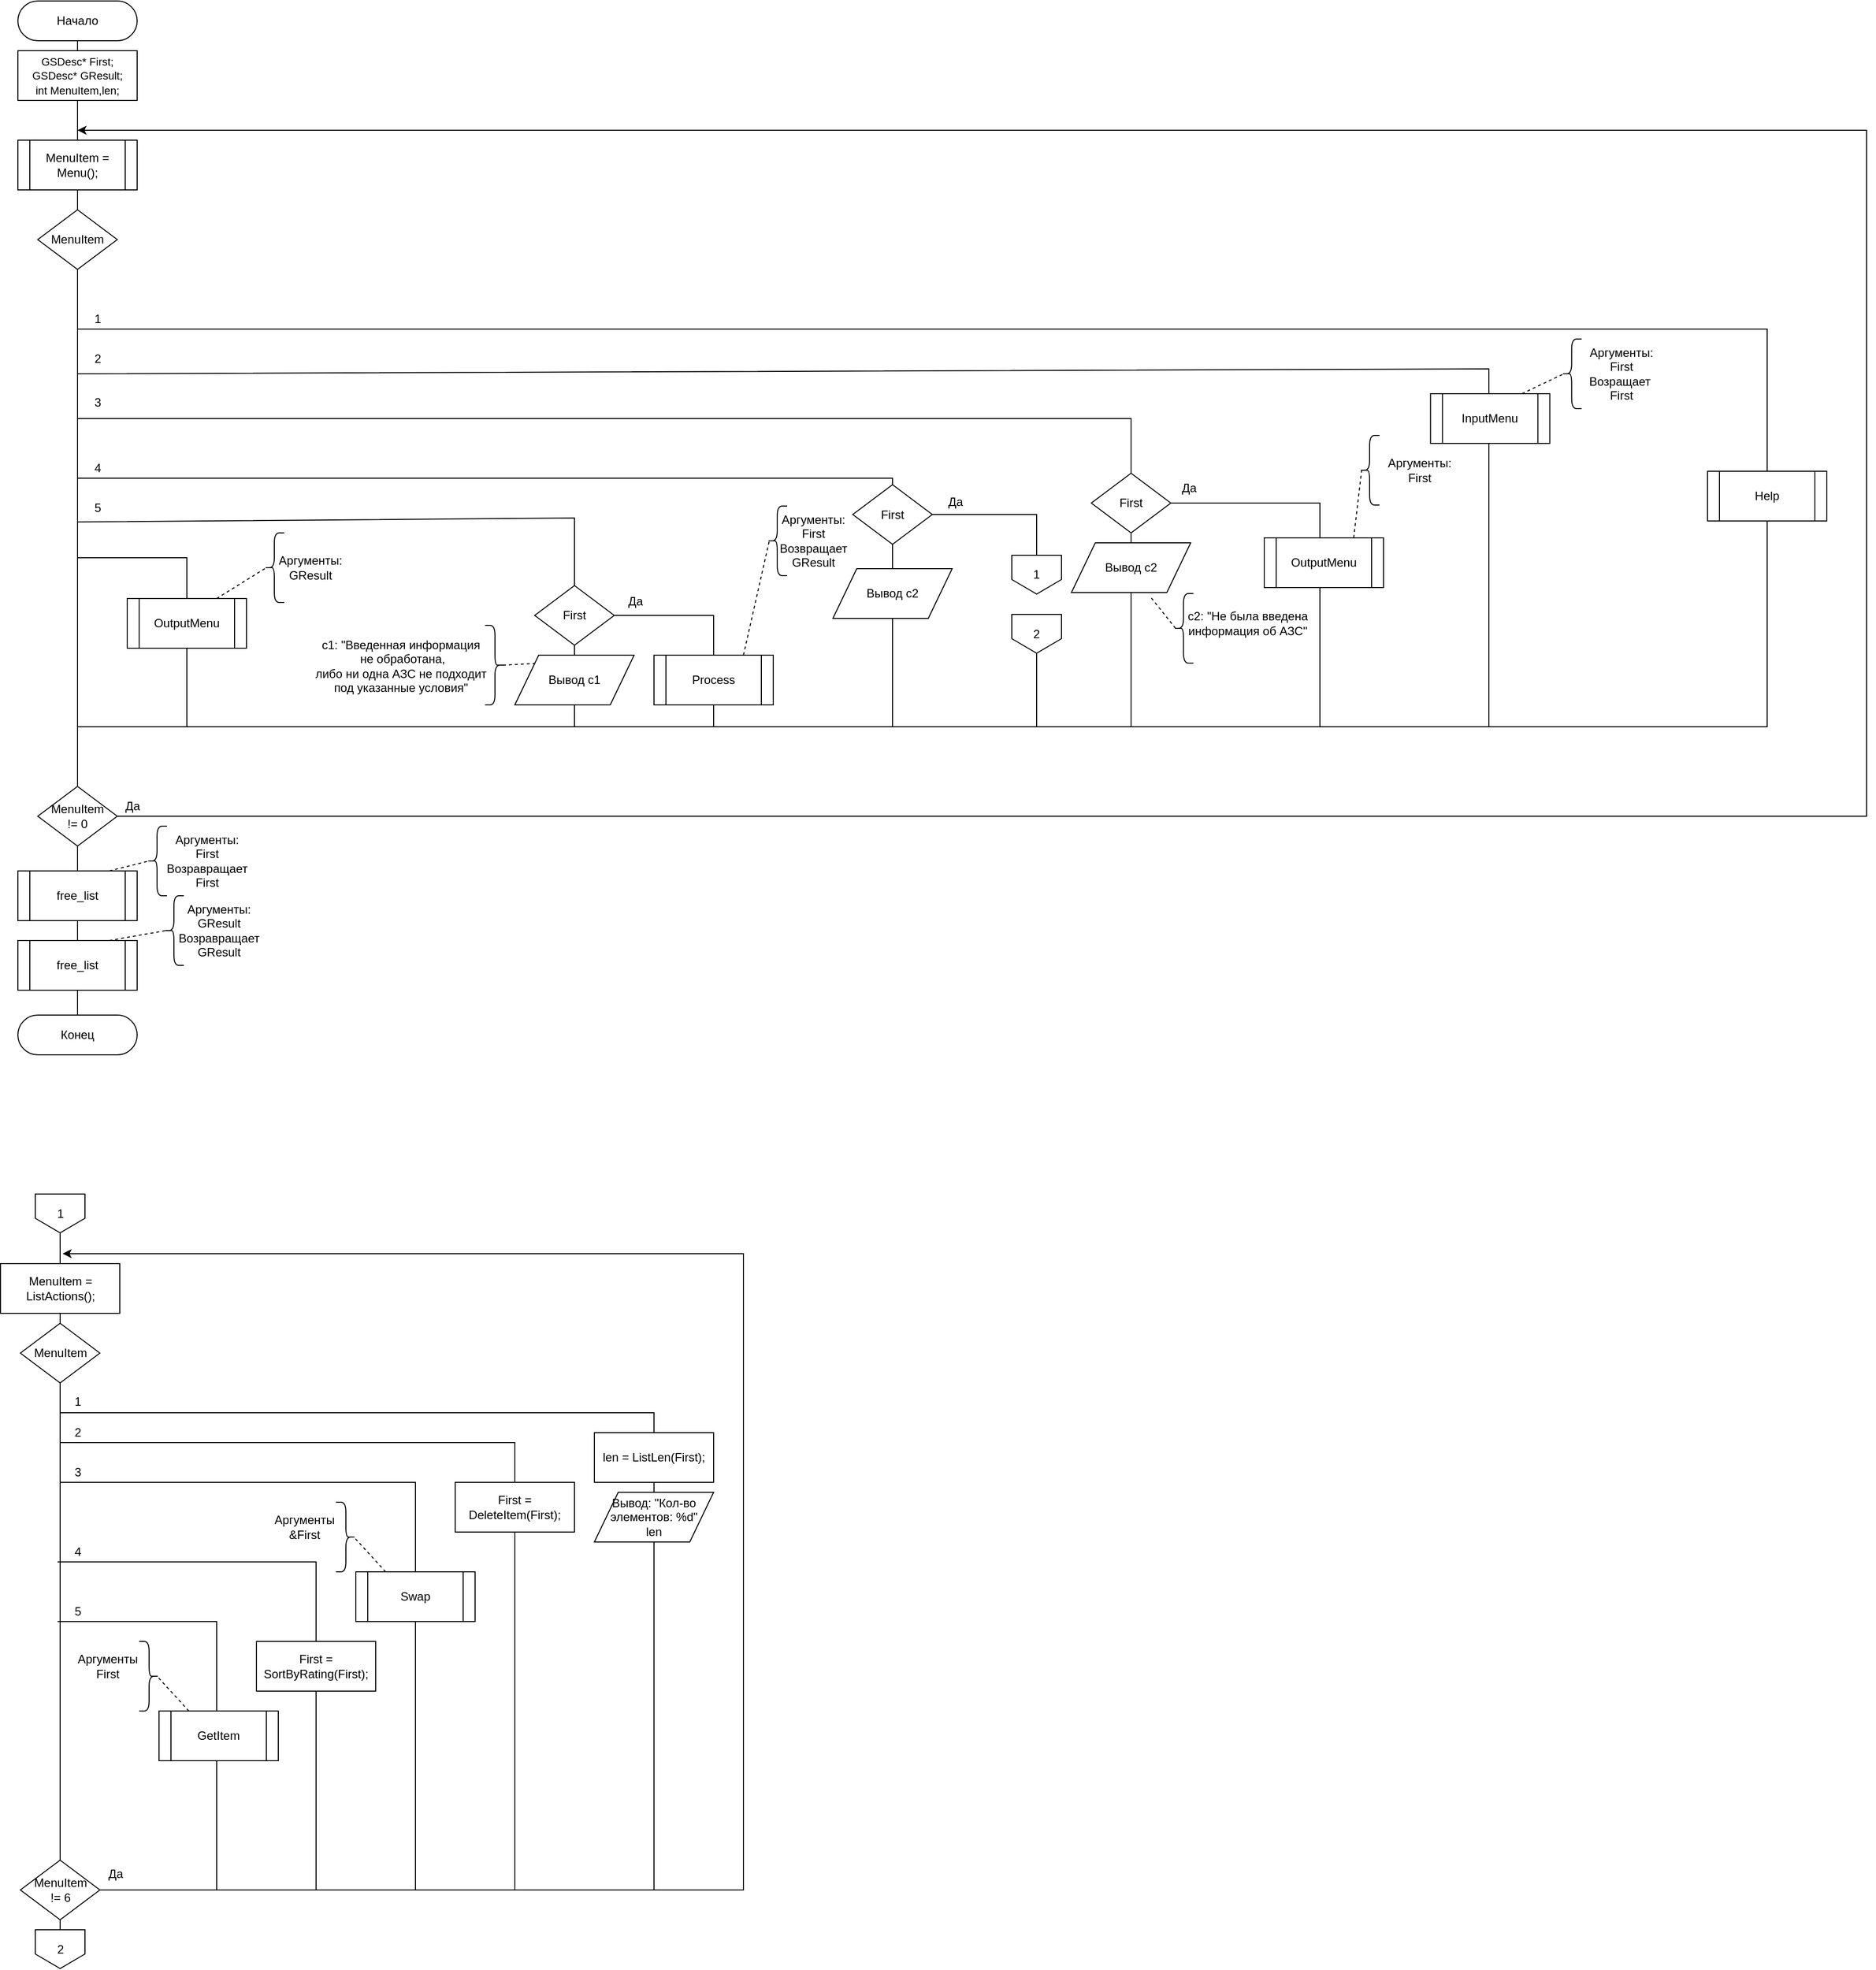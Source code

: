 <mxfile version="13.0.3" type="device"><diagram id="R9oHXPz07dNdxd5F9VvN" name="Page-1"><mxGraphModel dx="1300" dy="1307" grid="1" gridSize="10" guides="1" tooltips="1" connect="1" arrows="1" fold="1" page="1" pageScale="1" pageWidth="827" pageHeight="1169" math="0" shadow="0"><root><mxCell id="0"/><mxCell id="1" parent="0"/><mxCell id="OdSXj93_-li1NNXPsZ1D-21" value="Начало" style="rounded=1;whiteSpace=wrap;html=1;arcSize=50;" parent="1" vertex="1"><mxGeometry x="80" width="120" height="40" as="geometry"/></mxCell><mxCell id="OdSXj93_-li1NNXPsZ1D-25" value="" style="endArrow=none;html=1;entryX=0.5;entryY=1;entryDx=0;entryDy=0;exitX=0.5;exitY=0;exitDx=0;exitDy=0;" parent="1" source="OdSXj93_-li1NNXPsZ1D-123" target="OdSXj93_-li1NNXPsZ1D-21" edge="1"><mxGeometry width="50" height="50" relative="1" as="geometry"><mxPoint x="140" y="1150" as="sourcePoint"/><mxPoint x="70" y="60" as="targetPoint"/></mxGeometry></mxCell><mxCell id="OdSXj93_-li1NNXPsZ1D-27" value="MenuItem = Menu();" style="shape=process;whiteSpace=wrap;html=1;backgroundOutline=1;" parent="1" vertex="1"><mxGeometry x="80" y="140" width="120" height="50" as="geometry"/></mxCell><mxCell id="OdSXj93_-li1NNXPsZ1D-28" value="MenuItem" style="rhombus;whiteSpace=wrap;html=1;" parent="1" vertex="1"><mxGeometry x="100" y="210" width="80" height="60" as="geometry"/></mxCell><mxCell id="OdSXj93_-li1NNXPsZ1D-30" value="Help" style="shape=process;whiteSpace=wrap;html=1;backgroundOutline=1;" parent="1" vertex="1"><mxGeometry x="1780" y="473" width="120" height="50" as="geometry"/></mxCell><mxCell id="OdSXj93_-li1NNXPsZ1D-31" value="" style="endArrow=none;html=1;entryX=0.5;entryY=1;entryDx=0;entryDy=0;rounded=0;" parent="1" target="OdSXj93_-li1NNXPsZ1D-30" edge="1"><mxGeometry width="50" height="50" relative="1" as="geometry"><mxPoint x="1560" y="730" as="sourcePoint"/><mxPoint x="1951.6" y="137" as="targetPoint"/><Array as="points"><mxPoint x="1840" y="730"/></Array></mxGeometry></mxCell><mxCell id="OdSXj93_-li1NNXPsZ1D-32" value="1" style="text;html=1;align=center;verticalAlign=middle;resizable=0;points=[];autosize=1;" parent="1" vertex="1"><mxGeometry x="150" y="310" width="20" height="20" as="geometry"/></mxCell><mxCell id="OdSXj93_-li1NNXPsZ1D-33" value="&lt;font style=&quot;font-size: 11px&quot;&gt;GSDesc* First;&lt;br&gt;GSDesc* GResult;&lt;br&gt;int MenuItem,len;&lt;br&gt;&lt;/font&gt;" style="rounded=0;whiteSpace=wrap;html=1;" parent="1" vertex="1"><mxGeometry x="80" y="50" width="120" height="50" as="geometry"/></mxCell><mxCell id="OdSXj93_-li1NNXPsZ1D-34" value="" style="endArrow=none;html=1;entryX=0.5;entryY=0;entryDx=0;entryDy=0;rounded=0;" parent="1" target="OdSXj93_-li1NNXPsZ1D-30" edge="1"><mxGeometry width="50" height="50" relative="1" as="geometry"><mxPoint x="140" y="330" as="sourcePoint"/><mxPoint x="1511.6" y="487" as="targetPoint"/><Array as="points"><mxPoint x="1840" y="330"/></Array></mxGeometry></mxCell><mxCell id="OdSXj93_-li1NNXPsZ1D-36" value="" style="endArrow=none;html=1;strokeColor=#000000;rounded=0;" parent="1" edge="1"><mxGeometry width="50" height="50" relative="1" as="geometry"><mxPoint x="140" y="524" as="sourcePoint"/><mxPoint x="140" y="730" as="targetPoint"/><Array as="points"><mxPoint x="640" y="520"/><mxPoint x="640" y="730"/></Array></mxGeometry></mxCell><mxCell id="OdSXj93_-li1NNXPsZ1D-37" value="First" style="rhombus;whiteSpace=wrap;html=1;" parent="1" vertex="1"><mxGeometry x="600" y="588" width="80" height="60" as="geometry"/></mxCell><mxCell id="OdSXj93_-li1NNXPsZ1D-38" value="Вывод с1" style="shape=parallelogram;perimeter=parallelogramPerimeter;whiteSpace=wrap;html=1;" parent="1" vertex="1"><mxGeometry x="580" y="658" width="120" height="50" as="geometry"/></mxCell><mxCell id="OdSXj93_-li1NNXPsZ1D-43" value="" style="shape=curlyBracket;whiteSpace=wrap;html=1;rounded=1;" parent="1" vertex="1"><mxGeometry x="834" y="508" width="20" height="70" as="geometry"/></mxCell><mxCell id="OdSXj93_-li1NNXPsZ1D-44" value="Аргументы:&lt;br&gt;First&lt;br&gt;Возвращает&lt;br&gt;GResult" style="text;html=1;align=center;verticalAlign=middle;resizable=0;points=[];autosize=1;" parent="1" vertex="1"><mxGeometry x="840" y="513" width="80" height="60" as="geometry"/></mxCell><mxCell id="OdSXj93_-li1NNXPsZ1D-45" value="" style="endArrow=none;dashed=1;html=1;strokeColor=#000000;entryX=0.1;entryY=0.5;entryDx=0;entryDy=0;entryPerimeter=0;exitX=0.75;exitY=0;exitDx=0;exitDy=0;" parent="1" target="OdSXj93_-li1NNXPsZ1D-43" edge="1"><mxGeometry width="50" height="50" relative="1" as="geometry"><mxPoint x="810" y="658" as="sourcePoint"/><mxPoint x="780" y="558" as="targetPoint"/></mxGeometry></mxCell><mxCell id="OdSXj93_-li1NNXPsZ1D-46" value="5" style="text;html=1;align=center;verticalAlign=middle;resizable=0;points=[];autosize=1;" parent="1" vertex="1"><mxGeometry x="150" y="500" width="20" height="20" as="geometry"/></mxCell><mxCell id="OdSXj93_-li1NNXPsZ1D-47" value="" style="endArrow=none;html=1;strokeColor=#000000;rounded=0;" parent="1" edge="1"><mxGeometry width="50" height="50" relative="1" as="geometry"><mxPoint x="140" y="480" as="sourcePoint"/><mxPoint x="630" y="730" as="targetPoint"/><Array as="points"><mxPoint x="960" y="480"/><mxPoint x="960" y="730"/></Array></mxGeometry></mxCell><mxCell id="OdSXj93_-li1NNXPsZ1D-55" value="4" style="text;html=1;align=center;verticalAlign=middle;resizable=0;points=[];autosize=1;" parent="1" vertex="1"><mxGeometry x="150" y="460" width="20" height="20" as="geometry"/></mxCell><mxCell id="OdSXj93_-li1NNXPsZ1D-58" value="Да" style="text;html=1;align=center;verticalAlign=middle;resizable=0;points=[];autosize=1;" parent="1" vertex="1"><mxGeometry x="686" y="594" width="30" height="20" as="geometry"/></mxCell><mxCell id="OdSXj93_-li1NNXPsZ1D-59" value="Да" style="text;html=1;align=center;verticalAlign=middle;resizable=0;points=[];autosize=1;" parent="1" vertex="1"><mxGeometry x="1008" y="493.5" width="30" height="20" as="geometry"/></mxCell><mxCell id="OdSXj93_-li1NNXPsZ1D-65" value="" style="endArrow=none;html=1;strokeColor=#000000;rounded=0;" parent="1" edge="1"><mxGeometry width="50" height="50" relative="1" as="geometry"><mxPoint x="140" y="420" as="sourcePoint"/><mxPoint x="940" y="730" as="targetPoint"/><Array as="points"><mxPoint x="1200" y="420"/><mxPoint x="1200" y="730"/></Array></mxGeometry></mxCell><mxCell id="OdSXj93_-li1NNXPsZ1D-79" value="3" style="text;html=1;align=center;verticalAlign=middle;resizable=0;points=[];autosize=1;" parent="1" vertex="1"><mxGeometry x="150" y="394" width="20" height="20" as="geometry"/></mxCell><mxCell id="OdSXj93_-li1NNXPsZ1D-92" value="First" style="rhombus;whiteSpace=wrap;html=1;" parent="1" vertex="1"><mxGeometry x="1160" y="475" width="80" height="60" as="geometry"/></mxCell><mxCell id="OdSXj93_-li1NNXPsZ1D-93" value="Вывод с2" style="shape=parallelogram;perimeter=parallelogramPerimeter;whiteSpace=wrap;html=1;" parent="1" vertex="1"><mxGeometry x="1140" y="545" width="120" height="50" as="geometry"/></mxCell><mxCell id="OdSXj93_-li1NNXPsZ1D-94" value="" style="endArrow=none;html=1;strokeColor=#000000;exitX=1;exitY=0.5;exitDx=0;exitDy=0;rounded=0;" parent="1" source="OdSXj93_-li1NNXPsZ1D-92" edge="1"><mxGeometry width="50" height="50" relative="1" as="geometry"><mxPoint x="1350" y="475" as="sourcePoint"/><mxPoint x="1200" y="730" as="targetPoint"/><Array as="points"><mxPoint x="1390" y="505"/><mxPoint x="1390" y="730"/></Array></mxGeometry></mxCell><mxCell id="OdSXj93_-li1NNXPsZ1D-95" value="OutputMenu" style="shape=process;whiteSpace=wrap;html=1;backgroundOutline=1;" parent="1" vertex="1"><mxGeometry x="1334" y="540" width="120" height="50" as="geometry"/></mxCell><mxCell id="OdSXj93_-li1NNXPsZ1D-96" value="" style="shape=curlyBracket;whiteSpace=wrap;html=1;rounded=1;" parent="1" vertex="1"><mxGeometry x="1430" y="437" width="20" height="70" as="geometry"/></mxCell><mxCell id="OdSXj93_-li1NNXPsZ1D-97" value="Аргументы:&lt;br&gt;First" style="text;html=1;align=center;verticalAlign=middle;resizable=0;points=[];autosize=1;" parent="1" vertex="1"><mxGeometry x="1450" y="457" width="80" height="30" as="geometry"/></mxCell><mxCell id="OdSXj93_-li1NNXPsZ1D-98" value="" style="endArrow=none;dashed=1;html=1;strokeColor=#000000;entryX=0.1;entryY=0.5;entryDx=0;entryDy=0;entryPerimeter=0;exitX=0.75;exitY=0;exitDx=0;exitDy=0;" parent="1" source="OdSXj93_-li1NNXPsZ1D-95" target="OdSXj93_-li1NNXPsZ1D-96" edge="1"><mxGeometry width="50" height="50" relative="1" as="geometry"><mxPoint x="1344" y="490" as="sourcePoint"/><mxPoint x="1394" y="440" as="targetPoint"/></mxGeometry></mxCell><mxCell id="OdSXj93_-li1NNXPsZ1D-99" value="Да" style="text;html=1;align=center;verticalAlign=middle;resizable=0;points=[];autosize=1;" parent="1" vertex="1"><mxGeometry x="1242.75" y="480" width="30" height="20" as="geometry"/></mxCell><mxCell id="OdSXj93_-li1NNXPsZ1D-100" value="" style="endArrow=none;html=1;strokeColor=#000000;rounded=0;" parent="1" edge="1"><mxGeometry width="50" height="50" relative="1" as="geometry"><mxPoint x="140" y="375" as="sourcePoint"/><mxPoint x="1080" y="730" as="targetPoint"/><Array as="points"><mxPoint x="1560" y="370"/><mxPoint x="1560" y="730"/></Array></mxGeometry></mxCell><mxCell id="OdSXj93_-li1NNXPsZ1D-101" value="2" style="text;html=1;align=center;verticalAlign=middle;resizable=0;points=[];autosize=1;" parent="1" vertex="1"><mxGeometry x="150" y="350" width="20" height="20" as="geometry"/></mxCell><mxCell id="OdSXj93_-li1NNXPsZ1D-102" value="InputMenu" style="shape=process;whiteSpace=wrap;html=1;backgroundOutline=1;" parent="1" vertex="1"><mxGeometry x="1501.3" y="395" width="120" height="50" as="geometry"/></mxCell><mxCell id="OdSXj93_-li1NNXPsZ1D-103" value="" style="shape=curlyBracket;whiteSpace=wrap;html=1;rounded=1;" parent="1" vertex="1"><mxGeometry x="1633.3" y="340" width="20" height="70" as="geometry"/></mxCell><mxCell id="OdSXj93_-li1NNXPsZ1D-104" value="Аргументы:&lt;br&gt;First&lt;br&gt;Возращает&amp;nbsp;&lt;br&gt;First" style="text;html=1;align=center;verticalAlign=middle;resizable=0;points=[];autosize=1;" parent="1" vertex="1"><mxGeometry x="1653.3" y="345" width="80" height="60" as="geometry"/></mxCell><mxCell id="OdSXj93_-li1NNXPsZ1D-105" value="" style="endArrow=none;dashed=1;html=1;strokeColor=#000000;entryX=0.1;entryY=0.5;entryDx=0;entryDy=0;entryPerimeter=0;exitX=0.75;exitY=0;exitDx=0;exitDy=0;" parent="1" target="OdSXj93_-li1NNXPsZ1D-103" edge="1"><mxGeometry width="50" height="50" relative="1" as="geometry"><mxPoint x="1593.3" y="395" as="sourcePoint"/><mxPoint x="1563.3" y="205" as="targetPoint"/></mxGeometry></mxCell><mxCell id="OdSXj93_-li1NNXPsZ1D-111" style="edgeStyle=orthogonalEdgeStyle;rounded=0;orthogonalLoop=1;jettySize=auto;html=1;exitX=1;exitY=0.5;exitDx=0;exitDy=0;strokeColor=#000000;" parent="1" source="OdSXj93_-li1NNXPsZ1D-110" edge="1"><mxGeometry relative="1" as="geometry"><mxPoint x="140" y="130" as="targetPoint"/><Array as="points"><mxPoint x="1940" y="820"/><mxPoint x="1940" y="130"/></Array></mxGeometry></mxCell><mxCell id="OdSXj93_-li1NNXPsZ1D-110" value="MenuItem&lt;br&gt;!= 0" style="rhombus;whiteSpace=wrap;html=1;" parent="1" vertex="1"><mxGeometry x="100" y="790" width="80" height="60" as="geometry"/></mxCell><mxCell id="OdSXj93_-li1NNXPsZ1D-113" value="Да" style="text;html=1;align=center;verticalAlign=middle;resizable=0;points=[];autosize=1;" parent="1" vertex="1"><mxGeometry x="180" y="800" width="30" height="20" as="geometry"/></mxCell><mxCell id="OdSXj93_-li1NNXPsZ1D-114" value="free_list" style="shape=process;whiteSpace=wrap;html=1;backgroundOutline=1;" parent="1" vertex="1"><mxGeometry x="80" y="875" width="120" height="50" as="geometry"/></mxCell><mxCell id="OdSXj93_-li1NNXPsZ1D-115" value="" style="shape=curlyBracket;whiteSpace=wrap;html=1;rounded=1;" parent="1" vertex="1"><mxGeometry x="210" y="830" width="20" height="70" as="geometry"/></mxCell><mxCell id="OdSXj93_-li1NNXPsZ1D-116" value="Аргументы:&lt;br&gt;First&lt;br&gt;Возравращает&lt;br&gt;First" style="text;html=1;align=center;verticalAlign=middle;resizable=0;points=[];autosize=1;" parent="1" vertex="1"><mxGeometry x="220" y="835" width="100" height="60" as="geometry"/></mxCell><mxCell id="OdSXj93_-li1NNXPsZ1D-117" value="" style="endArrow=none;dashed=1;html=1;strokeColor=#000000;entryX=0.1;entryY=0.5;entryDx=0;entryDy=0;entryPerimeter=0;exitX=0.75;exitY=0;exitDx=0;exitDy=0;" parent="1" target="OdSXj93_-li1NNXPsZ1D-115" edge="1"><mxGeometry width="50" height="50" relative="1" as="geometry"><mxPoint x="172.0" y="875" as="sourcePoint"/><mxPoint x="142" y="685" as="targetPoint"/></mxGeometry></mxCell><mxCell id="OdSXj93_-li1NNXPsZ1D-118" value="free_list" style="shape=process;whiteSpace=wrap;html=1;backgroundOutline=1;" parent="1" vertex="1"><mxGeometry x="80" y="945" width="120" height="50" as="geometry"/></mxCell><mxCell id="OdSXj93_-li1NNXPsZ1D-119" value="" style="shape=curlyBracket;whiteSpace=wrap;html=1;rounded=1;" parent="1" vertex="1"><mxGeometry x="227" y="900" width="20" height="70" as="geometry"/></mxCell><mxCell id="OdSXj93_-li1NNXPsZ1D-121" value="" style="endArrow=none;dashed=1;html=1;strokeColor=#000000;entryX=0.1;entryY=0.5;entryDx=0;entryDy=0;entryPerimeter=0;exitX=0.75;exitY=0;exitDx=0;exitDy=0;" parent="1" target="OdSXj93_-li1NNXPsZ1D-119" edge="1"><mxGeometry width="50" height="50" relative="1" as="geometry"><mxPoint x="172.0" y="945" as="sourcePoint"/><mxPoint x="142" y="755" as="targetPoint"/></mxGeometry></mxCell><mxCell id="OdSXj93_-li1NNXPsZ1D-123" value="Конец" style="rounded=1;whiteSpace=wrap;html=1;arcSize=50;" parent="1" vertex="1"><mxGeometry x="80" y="1020" width="120" height="40" as="geometry"/></mxCell><mxCell id="OdSXj93_-li1NNXPsZ1D-129" value="" style="shape=curlyBracket;whiteSpace=wrap;html=1;rounded=1;direction=west;" parent="1" vertex="1"><mxGeometry x="550" y="628" width="20" height="80" as="geometry"/></mxCell><mxCell id="OdSXj93_-li1NNXPsZ1D-130" value="с1: &quot;Введенная информация&lt;br&gt;&amp;nbsp;не обработана, &lt;br&gt;либо ни одна АЗС не подходит &lt;br&gt;под указанные условия&quot;" style="text;html=1;align=center;verticalAlign=middle;resizable=0;points=[];autosize=1;" parent="1" vertex="1"><mxGeometry x="370" y="639" width="190" height="60" as="geometry"/></mxCell><mxCell id="OdSXj93_-li1NNXPsZ1D-131" value="" style="endArrow=none;dashed=1;html=1;strokeColor=#000000;entryX=0;entryY=0;entryDx=0;entryDy=0;exitX=0.1;exitY=0.5;exitDx=0;exitDy=0;exitPerimeter=0;" parent="1" source="OdSXj93_-li1NNXPsZ1D-129" target="OdSXj93_-li1NNXPsZ1D-38" edge="1"><mxGeometry width="50" height="50" relative="1" as="geometry"><mxPoint x="260" y="780" as="sourcePoint"/><mxPoint x="310" y="730" as="targetPoint"/></mxGeometry></mxCell><mxCell id="OdSXj93_-li1NNXPsZ1D-133" value="" style="shape=curlyBracket;whiteSpace=wrap;html=1;rounded=1;" parent="1" vertex="1"><mxGeometry x="1242.75" y="596" width="20" height="70" as="geometry"/></mxCell><mxCell id="OdSXj93_-li1NNXPsZ1D-135" value="с2: &quot;Не была введена&lt;br&gt;информация об АЗС&quot;" style="text;html=1;align=center;verticalAlign=middle;resizable=0;points=[];autosize=1;" parent="1" vertex="1"><mxGeometry x="1247.25" y="611" width="140" height="30" as="geometry"/></mxCell><mxCell id="OdSXj93_-li1NNXPsZ1D-136" value="" style="endArrow=none;dashed=1;html=1;strokeColor=#000000;exitX=0.1;exitY=0.5;exitDx=0;exitDy=0;exitPerimeter=0;" parent="1" source="OdSXj93_-li1NNXPsZ1D-133" edge="1"><mxGeometry width="50" height="50" relative="1" as="geometry"><mxPoint x="1160" y="760" as="sourcePoint"/><mxPoint x="1220" y="600" as="targetPoint"/></mxGeometry></mxCell><mxCell id="-4bCu0LSjCa7fO4QaLgh-2" value="1" style="shape=offPageConnector;whiteSpace=wrap;html=1;" vertex="1" parent="1"><mxGeometry x="1080" y="557.5" width="50" height="39" as="geometry"/></mxCell><mxCell id="-4bCu0LSjCa7fO4QaLgh-3" value="" style="endArrow=none;html=1;exitX=1;exitY=0.5;exitDx=0;exitDy=0;entryX=0.5;entryY=0;entryDx=0;entryDy=0;rounded=0;" edge="1" parent="1" target="-4bCu0LSjCa7fO4QaLgh-2"><mxGeometry width="50" height="50" relative="1" as="geometry"><mxPoint x="1000" y="516.5" as="sourcePoint"/><mxPoint x="1140" y="466.5" as="targetPoint"/><Array as="points"><mxPoint x="1105" y="516.5"/></Array></mxGeometry></mxCell><mxCell id="-4bCu0LSjCa7fO4QaLgh-5" value="2" style="shape=offPageConnector;whiteSpace=wrap;html=1;" vertex="1" parent="1"><mxGeometry x="1080" y="617" width="50" height="39" as="geometry"/></mxCell><mxCell id="-4bCu0LSjCa7fO4QaLgh-7" value="Вывод с2" style="shape=parallelogram;perimeter=parallelogramPerimeter;whiteSpace=wrap;html=1;" vertex="1" parent="1"><mxGeometry x="900" y="571" width="120" height="50" as="geometry"/></mxCell><mxCell id="-4bCu0LSjCa7fO4QaLgh-8" value="First" style="rhombus;whiteSpace=wrap;html=1;" vertex="1" parent="1"><mxGeometry x="920" y="486.5" width="80" height="60" as="geometry"/></mxCell><mxCell id="-4bCu0LSjCa7fO4QaLgh-10" value="" style="endArrow=none;html=1;entryX=0.5;entryY=1;entryDx=0;entryDy=0;" edge="1" parent="1" target="-4bCu0LSjCa7fO4QaLgh-5"><mxGeometry width="50" height="50" relative="1" as="geometry"><mxPoint x="1105" y="730" as="sourcePoint"/><mxPoint x="1060" y="770" as="targetPoint"/></mxGeometry></mxCell><mxCell id="-4bCu0LSjCa7fO4QaLgh-11" value="" style="endArrow=none;html=1;exitX=1;exitY=0.5;exitDx=0;exitDy=0;rounded=0;" edge="1" parent="1" source="OdSXj93_-li1NNXPsZ1D-37"><mxGeometry width="50" height="50" relative="1" as="geometry"><mxPoint x="710" y="560" as="sourcePoint"/><mxPoint x="780" y="730" as="targetPoint"/><Array as="points"><mxPoint x="780" y="618"/></Array></mxGeometry></mxCell><mxCell id="-4bCu0LSjCa7fO4QaLgh-12" value="Process" style="shape=process;whiteSpace=wrap;html=1;backgroundOutline=1;" vertex="1" parent="1"><mxGeometry x="720" y="658" width="120" height="50" as="geometry"/></mxCell><mxCell id="-4bCu0LSjCa7fO4QaLgh-14" value="" style="endArrow=none;html=1;rounded=0;" edge="1" parent="1"><mxGeometry width="50" height="50" relative="1" as="geometry"><mxPoint x="140" y="560" as="sourcePoint"/><mxPoint x="250" y="730" as="targetPoint"/><Array as="points"><mxPoint x="250" y="560"/></Array></mxGeometry></mxCell><mxCell id="-4bCu0LSjCa7fO4QaLgh-15" value="OutputMenu" style="shape=process;whiteSpace=wrap;html=1;backgroundOutline=1;" vertex="1" parent="1"><mxGeometry x="190" y="601" width="120" height="50" as="geometry"/></mxCell><mxCell id="-4bCu0LSjCa7fO4QaLgh-16" value="" style="shape=curlyBracket;whiteSpace=wrap;html=1;rounded=1;" vertex="1" parent="1"><mxGeometry x="328" y="535" width="20" height="70" as="geometry"/></mxCell><mxCell id="-4bCu0LSjCa7fO4QaLgh-17" value="Аргументы:&lt;br&gt;GResult" style="text;html=1;align=center;verticalAlign=middle;resizable=0;points=[];autosize=1;" vertex="1" parent="1"><mxGeometry x="334" y="555" width="80" height="30" as="geometry"/></mxCell><mxCell id="-4bCu0LSjCa7fO4QaLgh-18" value="" style="endArrow=none;dashed=1;html=1;exitX=0.75;exitY=0;exitDx=0;exitDy=0;entryX=0.1;entryY=0.5;entryDx=0;entryDy=0;entryPerimeter=0;" edge="1" parent="1" source="-4bCu0LSjCa7fO4QaLgh-15" target="-4bCu0LSjCa7fO4QaLgh-16"><mxGeometry width="50" height="50" relative="1" as="geometry"><mxPoint x="480" y="610" as="sourcePoint"/><mxPoint x="530" y="560" as="targetPoint"/></mxGeometry></mxCell><mxCell id="-4bCu0LSjCa7fO4QaLgh-19" value="Аргументы:&lt;br&gt;GResult&lt;br&gt;Возравращает&lt;br&gt;GResult" style="text;html=1;align=center;verticalAlign=middle;resizable=0;points=[];autosize=1;" vertex="1" parent="1"><mxGeometry x="232" y="905" width="100" height="60" as="geometry"/></mxCell><mxCell id="-4bCu0LSjCa7fO4QaLgh-20" value="1" style="shape=offPageConnector;whiteSpace=wrap;html=1;" vertex="1" parent="1"><mxGeometry x="97.5" y="1200" width="50" height="39" as="geometry"/></mxCell><mxCell id="-4bCu0LSjCa7fO4QaLgh-21" value="2" style="shape=offPageConnector;whiteSpace=wrap;html=1;" vertex="1" parent="1"><mxGeometry x="97.5" y="1940" width="50" height="39" as="geometry"/></mxCell><mxCell id="-4bCu0LSjCa7fO4QaLgh-22" value="" style="endArrow=none;html=1;entryX=0.5;entryY=1;entryDx=0;entryDy=0;exitX=0.5;exitY=0;exitDx=0;exitDy=0;" edge="1" parent="1" source="-4bCu0LSjCa7fO4QaLgh-21" target="-4bCu0LSjCa7fO4QaLgh-20"><mxGeometry width="50" height="50" relative="1" as="geometry"><mxPoint x="217.5" y="1420" as="sourcePoint"/><mxPoint x="267.5" y="1370" as="targetPoint"/></mxGeometry></mxCell><mxCell id="-4bCu0LSjCa7fO4QaLgh-24" style="edgeStyle=orthogonalEdgeStyle;rounded=0;orthogonalLoop=1;jettySize=auto;html=1;exitX=1;exitY=0.5;exitDx=0;exitDy=0;" edge="1" parent="1" source="-4bCu0LSjCa7fO4QaLgh-23"><mxGeometry relative="1" as="geometry"><mxPoint x="125" y="1260" as="targetPoint"/><Array as="points"><mxPoint x="162" y="1900"/><mxPoint x="810" y="1900"/><mxPoint x="810" y="1260"/></Array></mxGeometry></mxCell><mxCell id="-4bCu0LSjCa7fO4QaLgh-23" value="MenuItem&lt;br&gt;!= 6" style="rhombus;whiteSpace=wrap;html=1;" vertex="1" parent="1"><mxGeometry x="82.5" y="1870" width="80" height="60" as="geometry"/></mxCell><mxCell id="-4bCu0LSjCa7fO4QaLgh-26" value="&lt;span&gt;MenuItem = ListActions();&lt;/span&gt;" style="rounded=0;whiteSpace=wrap;html=1;" vertex="1" parent="1"><mxGeometry x="62.5" y="1270" width="120" height="50" as="geometry"/></mxCell><mxCell id="-4bCu0LSjCa7fO4QaLgh-27" value="MenuItem" style="rhombus;whiteSpace=wrap;html=1;" vertex="1" parent="1"><mxGeometry x="82.5" y="1330" width="80" height="60" as="geometry"/></mxCell><mxCell id="-4bCu0LSjCa7fO4QaLgh-33" value="" style="endArrow=none;html=1;rounded=0;" edge="1" parent="1"><mxGeometry width="50" height="50" relative="1" as="geometry"><mxPoint x="123" y="1420" as="sourcePoint"/><mxPoint x="720" y="1900" as="targetPoint"/><Array as="points"><mxPoint x="720" y="1420"/></Array></mxGeometry></mxCell><mxCell id="-4bCu0LSjCa7fO4QaLgh-35" value="Вывод: &quot;Кол-во&lt;br&gt;элементов: %d&quot;&lt;br&gt;len" style="shape=parallelogram;perimeter=parallelogramPerimeter;whiteSpace=wrap;html=1;" vertex="1" parent="1"><mxGeometry x="660" y="1500" width="120" height="50" as="geometry"/></mxCell><mxCell id="-4bCu0LSjCa7fO4QaLgh-36" value="1" style="text;html=1;align=center;verticalAlign=middle;resizable=0;points=[];autosize=1;" vertex="1" parent="1"><mxGeometry x="130" y="1399" width="20" height="20" as="geometry"/></mxCell><mxCell id="-4bCu0LSjCa7fO4QaLgh-37" value="" style="endArrow=none;html=1;rounded=0;" edge="1" parent="1"><mxGeometry width="50" height="50" relative="1" as="geometry"><mxPoint x="123" y="1450" as="sourcePoint"/><mxPoint x="580" y="1900" as="targetPoint"/><Array as="points"><mxPoint x="580" y="1450"/></Array></mxGeometry></mxCell><mxCell id="-4bCu0LSjCa7fO4QaLgh-38" value="2" style="text;html=1;align=center;verticalAlign=middle;resizable=0;points=[];autosize=1;" vertex="1" parent="1"><mxGeometry x="130" y="1430" width="20" height="20" as="geometry"/></mxCell><mxCell id="-4bCu0LSjCa7fO4QaLgh-39" value="" style="shape=process;whiteSpace=wrap;html=1;backgroundOutline=1;" vertex="1" parent="1"><mxGeometry x="520" y="1490" width="120" height="50" as="geometry"/></mxCell><mxCell id="-4bCu0LSjCa7fO4QaLgh-40" value="len = ListLen(First);" style="rounded=0;whiteSpace=wrap;html=1;" vertex="1" parent="1"><mxGeometry x="660" y="1440" width="120" height="50" as="geometry"/></mxCell><mxCell id="-4bCu0LSjCa7fO4QaLgh-41" value="First = DeleteItem(First);" style="rounded=0;whiteSpace=wrap;html=1;" vertex="1" parent="1"><mxGeometry x="520" y="1490" width="120" height="50" as="geometry"/></mxCell><mxCell id="-4bCu0LSjCa7fO4QaLgh-42" value="" style="endArrow=none;html=1;rounded=0;" edge="1" parent="1"><mxGeometry width="50" height="50" relative="1" as="geometry"><mxPoint x="123" y="1490" as="sourcePoint"/><mxPoint x="480" y="1900" as="targetPoint"/><Array as="points"><mxPoint x="480" y="1490"/></Array></mxGeometry></mxCell><mxCell id="-4bCu0LSjCa7fO4QaLgh-43" value="Swap" style="shape=process;whiteSpace=wrap;html=1;backgroundOutline=1;" vertex="1" parent="1"><mxGeometry x="420" y="1580" width="120" height="50" as="geometry"/></mxCell><mxCell id="-4bCu0LSjCa7fO4QaLgh-44" value="" style="shape=curlyBracket;whiteSpace=wrap;html=1;rounded=1;direction=west;" vertex="1" parent="1"><mxGeometry x="400" y="1510" width="20" height="70" as="geometry"/></mxCell><mxCell id="-4bCu0LSjCa7fO4QaLgh-45" value="Аргументы&lt;br&gt;&amp;amp;First" style="text;html=1;align=center;verticalAlign=middle;resizable=0;points=[];autosize=1;" vertex="1" parent="1"><mxGeometry x="328" y="1520" width="80" height="30" as="geometry"/></mxCell><mxCell id="-4bCu0LSjCa7fO4QaLgh-46" value="" style="endArrow=none;dashed=1;html=1;entryX=0.1;entryY=0.5;entryDx=0;entryDy=0;entryPerimeter=0;exitX=0.25;exitY=0;exitDx=0;exitDy=0;" edge="1" parent="1" source="-4bCu0LSjCa7fO4QaLgh-43" target="-4bCu0LSjCa7fO4QaLgh-44"><mxGeometry width="50" height="50" relative="1" as="geometry"><mxPoint x="290" y="1690" as="sourcePoint"/><mxPoint x="340" y="1640" as="targetPoint"/></mxGeometry></mxCell><mxCell id="-4bCu0LSjCa7fO4QaLgh-47" value="" style="endArrow=none;html=1;rounded=0;" edge="1" parent="1"><mxGeometry width="50" height="50" relative="1" as="geometry"><mxPoint x="120" y="1570" as="sourcePoint"/><mxPoint x="380" y="1900" as="targetPoint"/><Array as="points"><mxPoint x="380" y="1570"/></Array></mxGeometry></mxCell><mxCell id="-4bCu0LSjCa7fO4QaLgh-52" value="First = SortByRating(First);" style="rounded=0;whiteSpace=wrap;html=1;" vertex="1" parent="1"><mxGeometry x="320" y="1650" width="120" height="50" as="geometry"/></mxCell><mxCell id="-4bCu0LSjCa7fO4QaLgh-53" value="" style="endArrow=none;html=1;rounded=0;" edge="1" parent="1"><mxGeometry width="50" height="50" relative="1" as="geometry"><mxPoint x="120" y="1630" as="sourcePoint"/><mxPoint x="280" y="1900" as="targetPoint"/><Array as="points"><mxPoint x="280" y="1630"/></Array></mxGeometry></mxCell><mxCell id="-4bCu0LSjCa7fO4QaLgh-58" value="GetItem" style="shape=process;whiteSpace=wrap;html=1;backgroundOutline=1;" vertex="1" parent="1"><mxGeometry x="222" y="1720" width="120" height="50" as="geometry"/></mxCell><mxCell id="-4bCu0LSjCa7fO4QaLgh-59" value="" style="shape=curlyBracket;whiteSpace=wrap;html=1;rounded=1;direction=west;" vertex="1" parent="1"><mxGeometry x="202" y="1650" width="20" height="70" as="geometry"/></mxCell><mxCell id="-4bCu0LSjCa7fO4QaLgh-60" value="Аргументы&lt;br&gt;First" style="text;html=1;align=center;verticalAlign=middle;resizable=0;points=[];autosize=1;" vertex="1" parent="1"><mxGeometry x="130" y="1660" width="80" height="30" as="geometry"/></mxCell><mxCell id="-4bCu0LSjCa7fO4QaLgh-61" value="" style="endArrow=none;dashed=1;html=1;entryX=0.1;entryY=0.5;entryDx=0;entryDy=0;entryPerimeter=0;exitX=0.25;exitY=0;exitDx=0;exitDy=0;" edge="1" parent="1" source="-4bCu0LSjCa7fO4QaLgh-58" target="-4bCu0LSjCa7fO4QaLgh-59"><mxGeometry width="50" height="50" relative="1" as="geometry"><mxPoint x="92" y="1830" as="sourcePoint"/><mxPoint x="142" y="1780" as="targetPoint"/></mxGeometry></mxCell><mxCell id="-4bCu0LSjCa7fO4QaLgh-62" value="Да" style="text;html=1;align=center;verticalAlign=middle;resizable=0;points=[];autosize=1;" vertex="1" parent="1"><mxGeometry x="162.5" y="1874" width="30" height="20" as="geometry"/></mxCell><mxCell id="-4bCu0LSjCa7fO4QaLgh-63" value="3" style="text;html=1;align=center;verticalAlign=middle;resizable=0;points=[];autosize=1;" vertex="1" parent="1"><mxGeometry x="130" y="1470" width="20" height="20" as="geometry"/></mxCell><mxCell id="-4bCu0LSjCa7fO4QaLgh-64" value="4" style="text;html=1;align=center;verticalAlign=middle;resizable=0;points=[];autosize=1;" vertex="1" parent="1"><mxGeometry x="130" y="1550" width="20" height="20" as="geometry"/></mxCell><mxCell id="-4bCu0LSjCa7fO4QaLgh-65" value="5" style="text;html=1;align=center;verticalAlign=middle;resizable=0;points=[];autosize=1;" vertex="1" parent="1"><mxGeometry x="130" y="1610" width="20" height="20" as="geometry"/></mxCell></root></mxGraphModel></diagram></mxfile>